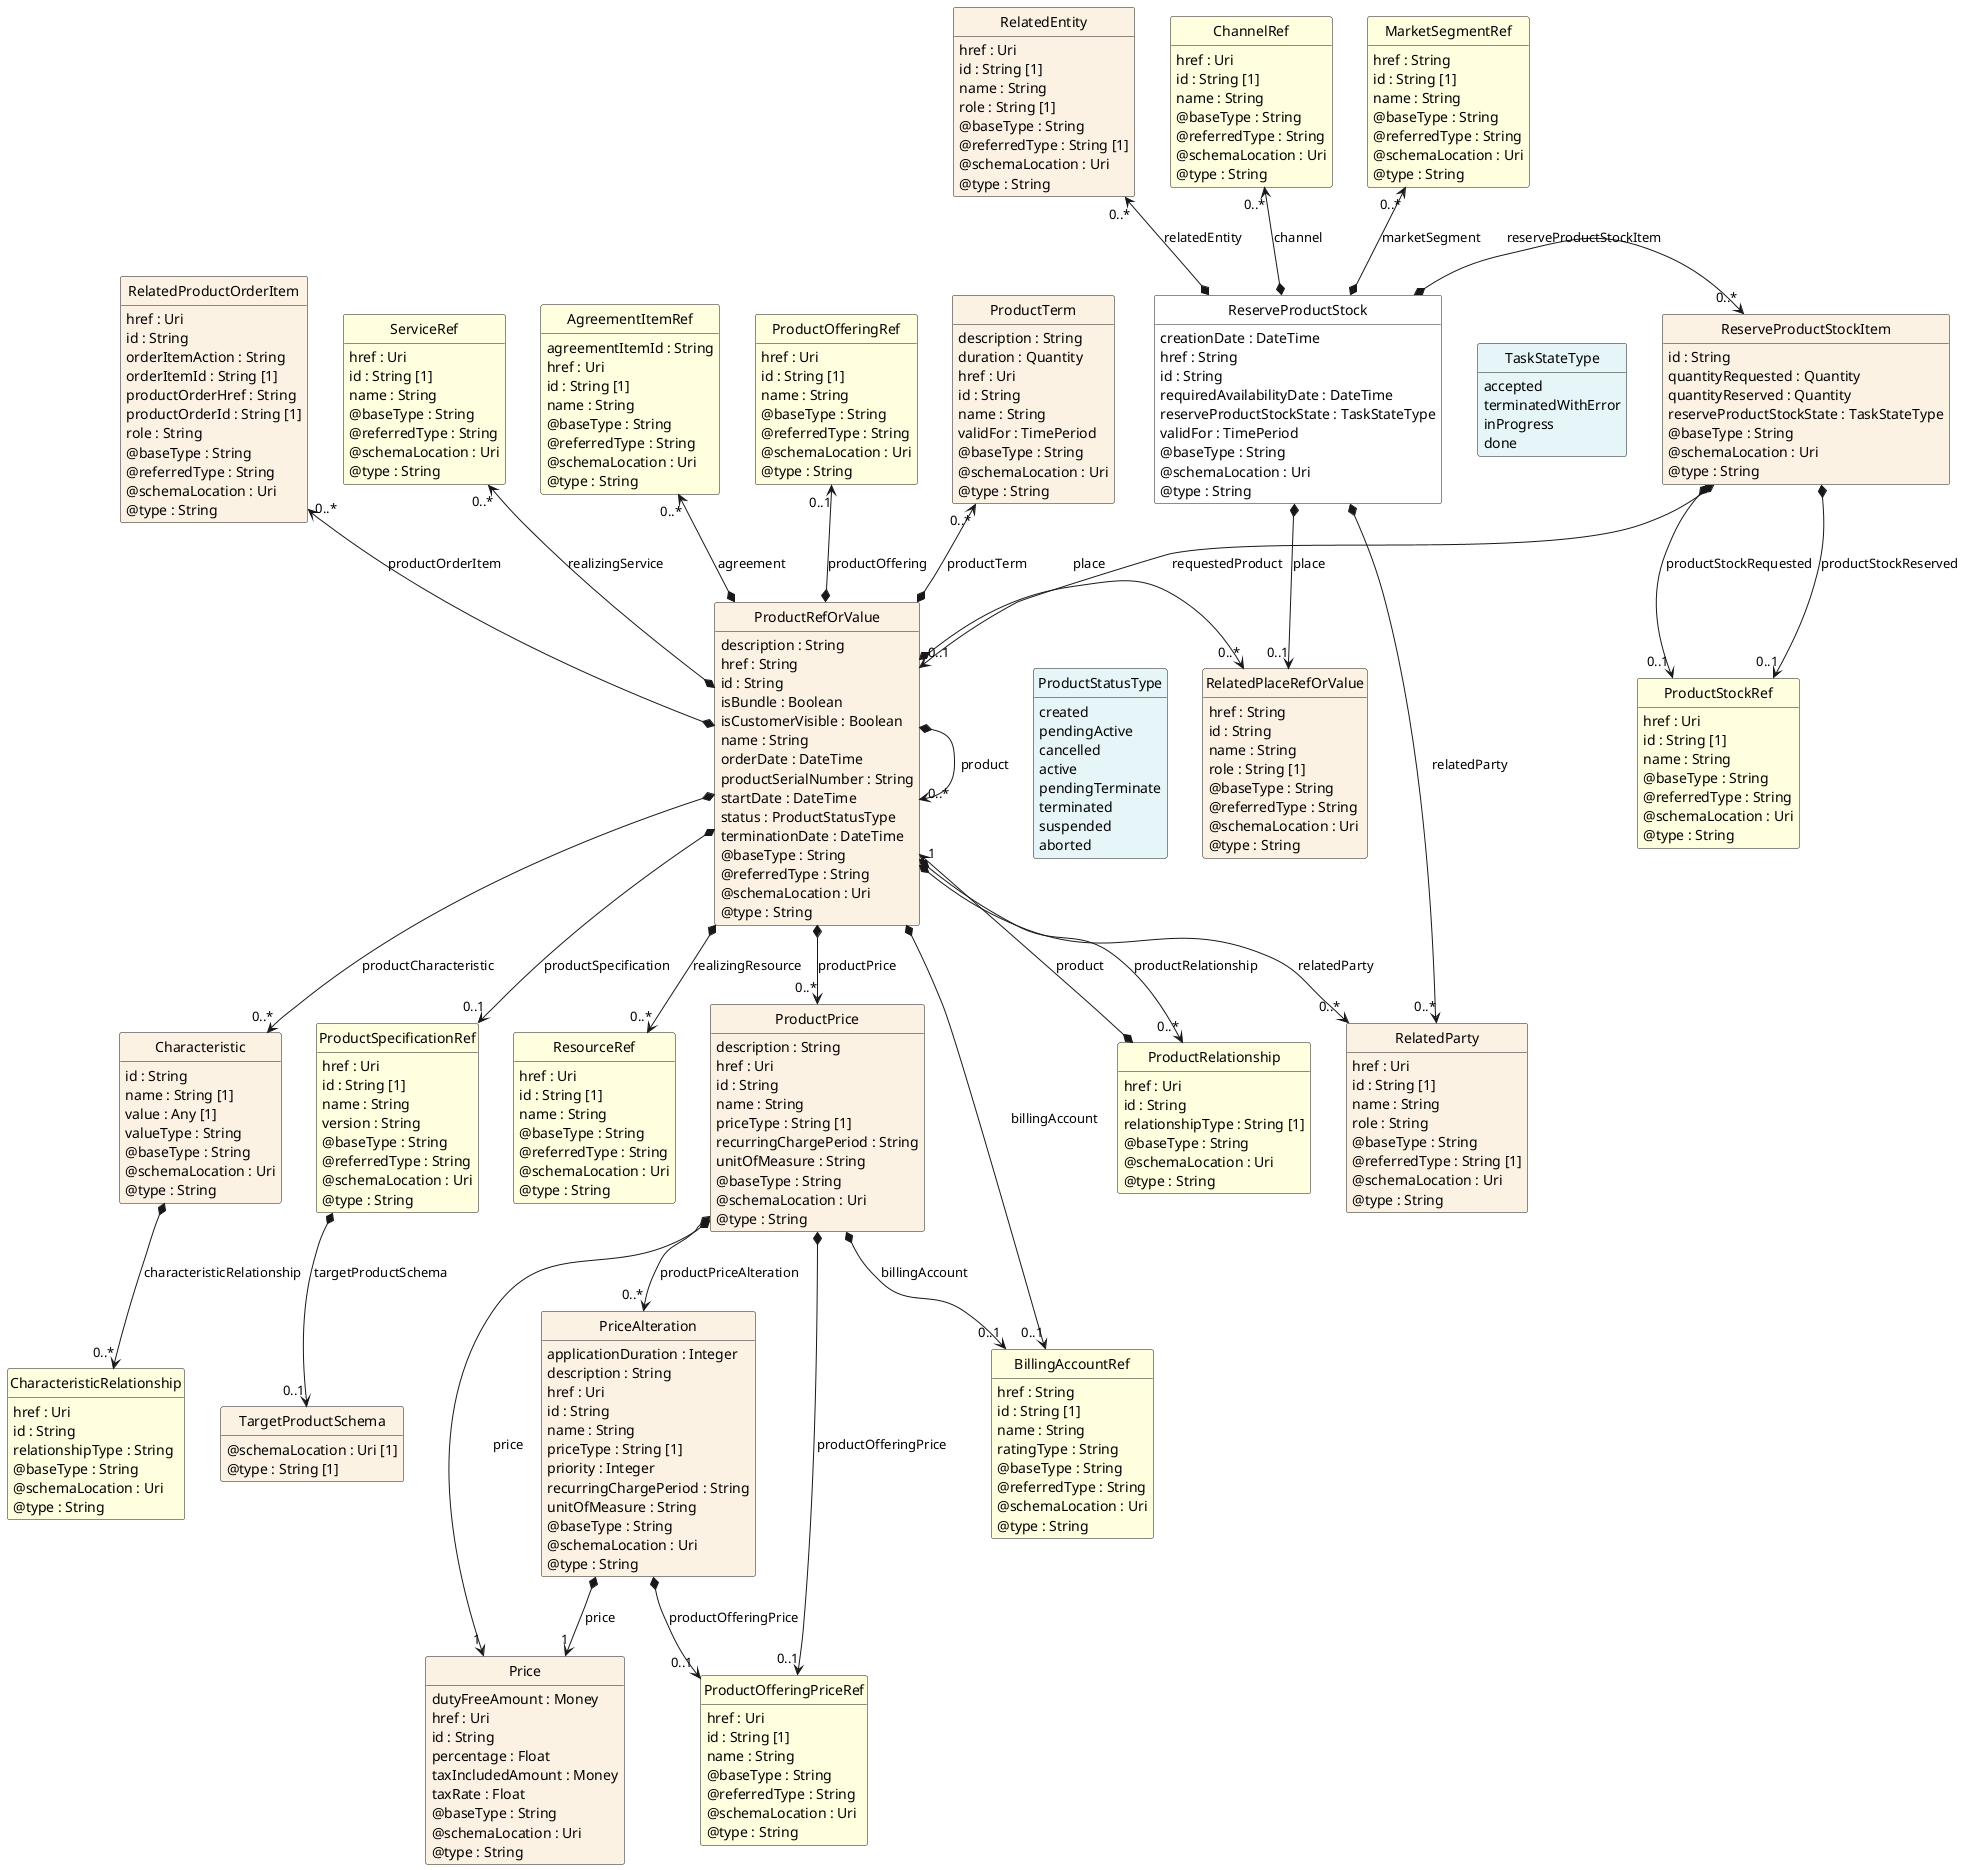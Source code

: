 @startuml
hide circle
hide methods
hide stereotype
show <<Enumeration>> stereotype
skinparam class {
   BackgroundColor<<Enumeration>> #E6F5F7
   BackgroundColor<<Ref>> #FFFFE0
   BackgroundColor<<Pivot>> #FFFFFFF
   BackgroundColor<<SimpleType>> #E2F0DA
   BackgroundColor #FCF2E3
}

class ReserveProductStock <<Pivot>> {
    creationDate : DateTime
    href : String
    id : String
    requiredAvailabilityDate : DateTime
    reserveProductStockState : TaskStateType
    validFor : TimePeriod
    @baseType : String
    @schemaLocation : Uri
    @type : String
}

class RelatedEntity  {
    href : Uri
    id : String [1]
    name : String
    role : String [1]
    @baseType : String
    @referredType : String [1]
    @schemaLocation : Uri
    @type : String
}

class ChannelRef  <<Ref>> {
    href : Uri
    id : String [1]
    name : String
    @baseType : String
    @referredType : String
    @schemaLocation : Uri
    @type : String
}

class RelatedParty  {
    href : Uri
    id : String [1]
    name : String
    role : String
    @baseType : String
    @referredType : String [1]
    @schemaLocation : Uri
    @type : String
}

class ReserveProductStockItem  {
    id : String
    quantityRequested : Quantity
    quantityReserved : Quantity
    reserveProductStockState : TaskStateType
    @baseType : String
    @schemaLocation : Uri
    @type : String
}

class ProductRefOrValue  {
    description : String
    href : String
    id : String
    isBundle : Boolean
    isCustomerVisible : Boolean
    name : String
    orderDate : DateTime
    productSerialNumber : String
    startDate : DateTime
    status : ProductStatusType
    terminationDate : DateTime
    @baseType : String
    @referredType : String
    @schemaLocation : Uri
    @type : String
}

class ProductSpecificationRef  <<Ref>> {
    href : Uri
    id : String [1]
    name : String
    version : String
    @baseType : String
    @referredType : String
    @schemaLocation : Uri
    @type : String
}

class TargetProductSchema  {
    @schemaLocation : Uri [1]
    @type : String [1]
}

class Characteristic  {
    id : String
    name : String [1]
    value : Any [1]
    valueType : String
    @baseType : String
    @schemaLocation : Uri
    @type : String
}

class CharacteristicRelationship  <<Ref>> {
    href : Uri
    id : String
    relationshipType : String
    @baseType : String
    @schemaLocation : Uri
    @type : String
}

class BillingAccountRef  <<Ref>> {
    href : String
    id : String [1]
    name : String
    ratingType : String
    @baseType : String
    @referredType : String
    @schemaLocation : Uri
    @type : String
}

class RelatedProductOrderItem  {
    href : Uri
    id : String
    orderItemAction : String
    orderItemId : String [1]
    productOrderHref : String
    productOrderId : String [1]
    role : String
    @baseType : String
    @referredType : String
    @schemaLocation : Uri
    @type : String
}

class ServiceRef  <<Ref>> {
    href : Uri
    id : String [1]
    name : String
    @baseType : String
    @referredType : String
    @schemaLocation : Uri
    @type : String
}

class ResourceRef  <<Ref>> {
    href : Uri
    id : String [1]
    name : String
    @baseType : String
    @referredType : String
    @schemaLocation : Uri
    @type : String
}

class RelatedPlaceRefOrValue  {
    href : String
    id : String
    name : String
    role : String [1]
    @baseType : String
    @referredType : String
    @schemaLocation : Uri
    @type : String
}

class AgreementItemRef  <<Ref>> {
    agreementItemId : String
    href : Uri
    id : String [1]
    name : String
    @baseType : String
    @referredType : String
    @schemaLocation : Uri
    @type : String
}

class ProductOfferingRef  <<Ref>> {
    href : Uri
    id : String [1]
    name : String
    @baseType : String
    @referredType : String
    @schemaLocation : Uri
    @type : String
}

class ProductTerm  {
    description : String
    duration : Quantity
    href : Uri
    id : String
    name : String
    validFor : TimePeriod
    @baseType : String
    @schemaLocation : Uri
    @type : String
}

class ProductRelationship  <<Ref>> {
    href : Uri
    id : String
    relationshipType : String [1]
    @baseType : String
    @schemaLocation : Uri
    @type : String
}

class ProductPrice  {
    description : String
    href : Uri
    id : String
    name : String
    priceType : String [1]
    recurringChargePeriod : String
    unitOfMeasure : String
    @baseType : String
    @schemaLocation : Uri
    @type : String
}

class ProductOfferingPriceRef  <<Ref>> {
    href : Uri
    id : String [1]
    name : String
    @baseType : String
    @referredType : String
    @schemaLocation : Uri
    @type : String
}

class Price  {
    dutyFreeAmount : Money
    href : Uri
    id : String
    percentage : Float
    taxIncludedAmount : Money
    taxRate : Float
    @baseType : String
    @schemaLocation : Uri
    @type : String
}

class PriceAlteration  {
    applicationDuration : Integer
    description : String
    href : Uri
    id : String
    name : String
    priceType : String [1]
    priority : Integer
    recurringChargePeriod : String
    unitOfMeasure : String
    @baseType : String
    @schemaLocation : Uri
    @type : String
}

class ProductStatusType <<Enumeration>> {
    created
    pendingActive
    cancelled
    active
    pendingTerminate
    terminated
    suspended
    aborted
}

class ProductStockRef  <<Ref>> {
    href : Uri
    id : String [1]
    name : String
    @baseType : String
    @referredType : String
    @schemaLocation : Uri
    @type : String
}

class TaskStateType <<Enumeration>> {
    accepted
    terminatedWithError
    inProgress
    done
}

class MarketSegmentRef  <<Ref>> {
    href : String
    id : String [1]
    name : String
    @baseType : String
    @referredType : String
    @schemaLocation : Uri
    @type : String
}

ReserveProductStock *-right-> "0..*" ReserveProductStockItem : reserveProductStockItem

ReserveProductStock *-->  "0..*" RelatedParty : relatedParty

ReserveProductStock *-->  "0..1" RelatedPlaceRefOrValue : place

TaskStateType <-left[hidden]- ReserveProductStock

RelatedPlaceRefOrValue "0..*" <-left-* ProductRefOrValue : place

ReserveProductStockItem *-->  "0..1" ProductRefOrValue : requestedProduct

ProductRefOrValue *-right-> "0..*" ProductRefOrValue : product

ProductRefOrValue *-->  "0..*" RelatedParty : relatedParty

ProductRefOrValue *-->  "0..1" BillingAccountRef : billingAccount

ProductRefOrValue -right[hidden]-> ProductStatusType

ProductRefOrValue *-->  "0..*" ProductRelationship : productRelationship

RelatedParty <-left[hidden]- ProductRelationship

ProductRefOrValue *-->  "0..*" ProductPrice : productPrice

ProductRelationship <-left[hidden]- ProductPrice

ProductRefOrValue "1" <--* ProductRelationship : product

ProductPrice *-->  "0..1" BillingAccountRef : billingAccount

ProductPrice *-->  "1" Price : price

ProductPrice *-->  "0..1" ProductOfferingPriceRef : productOfferingPrice

ProductPrice *-->  "0..*" PriceAlteration : productPriceAlteration

BillingAccountRef <-left[hidden]- PriceAlteration

PriceAlteration *-->  "1" Price : price

PriceAlteration *-->  "0..1" ProductOfferingPriceRef : productOfferingPrice

RelatedPlaceRefOrValue <-left[hidden]- ProductStatusType

AgreementItemRef "0..*" <--* ProductRefOrValue : agreement

ProductTerm "0..*" <--* ProductRefOrValue : productTerm

ProductOfferingRef "0..1" <--* ProductRefOrValue : productOffering

RelatedProductOrderItem "0..*" <--* ProductRefOrValue : productOrderItem

ServiceRef "0..*" <--* ProductRefOrValue : realizingService

ProductRefOrValue *-->  "0..*" ResourceRef : realizingResource

ProductPrice <-left[hidden]- ResourceRef

ProductRefOrValue *-->  "0..1" ProductSpecificationRef : productSpecification

ResourceRef <-left[hidden]- ProductSpecificationRef

ProductRefOrValue *-->  "0..*" Characteristic : productCharacteristic

ProductSpecificationRef <-left[hidden]- Characteristic

ChannelRef "0..*" <--* ReserveProductStock : channel

MarketSegmentRef "0..*" <--* ReserveProductStock : marketSegment

RelatedEntity "0..*" <--* ReserveProductStock : relatedEntity

ReserveProductStockItem *-->  "0..1" ProductStockRef : productStockRequested

ReserveProductStockItem *-->  "0..1" ProductStockRef : productStockReserved

ProductSpecificationRef *-->  "0..1" TargetProductSchema : targetProductSchema

Characteristic *-->  "0..*" CharacteristicRelationship : characteristicRelationship

@enduml